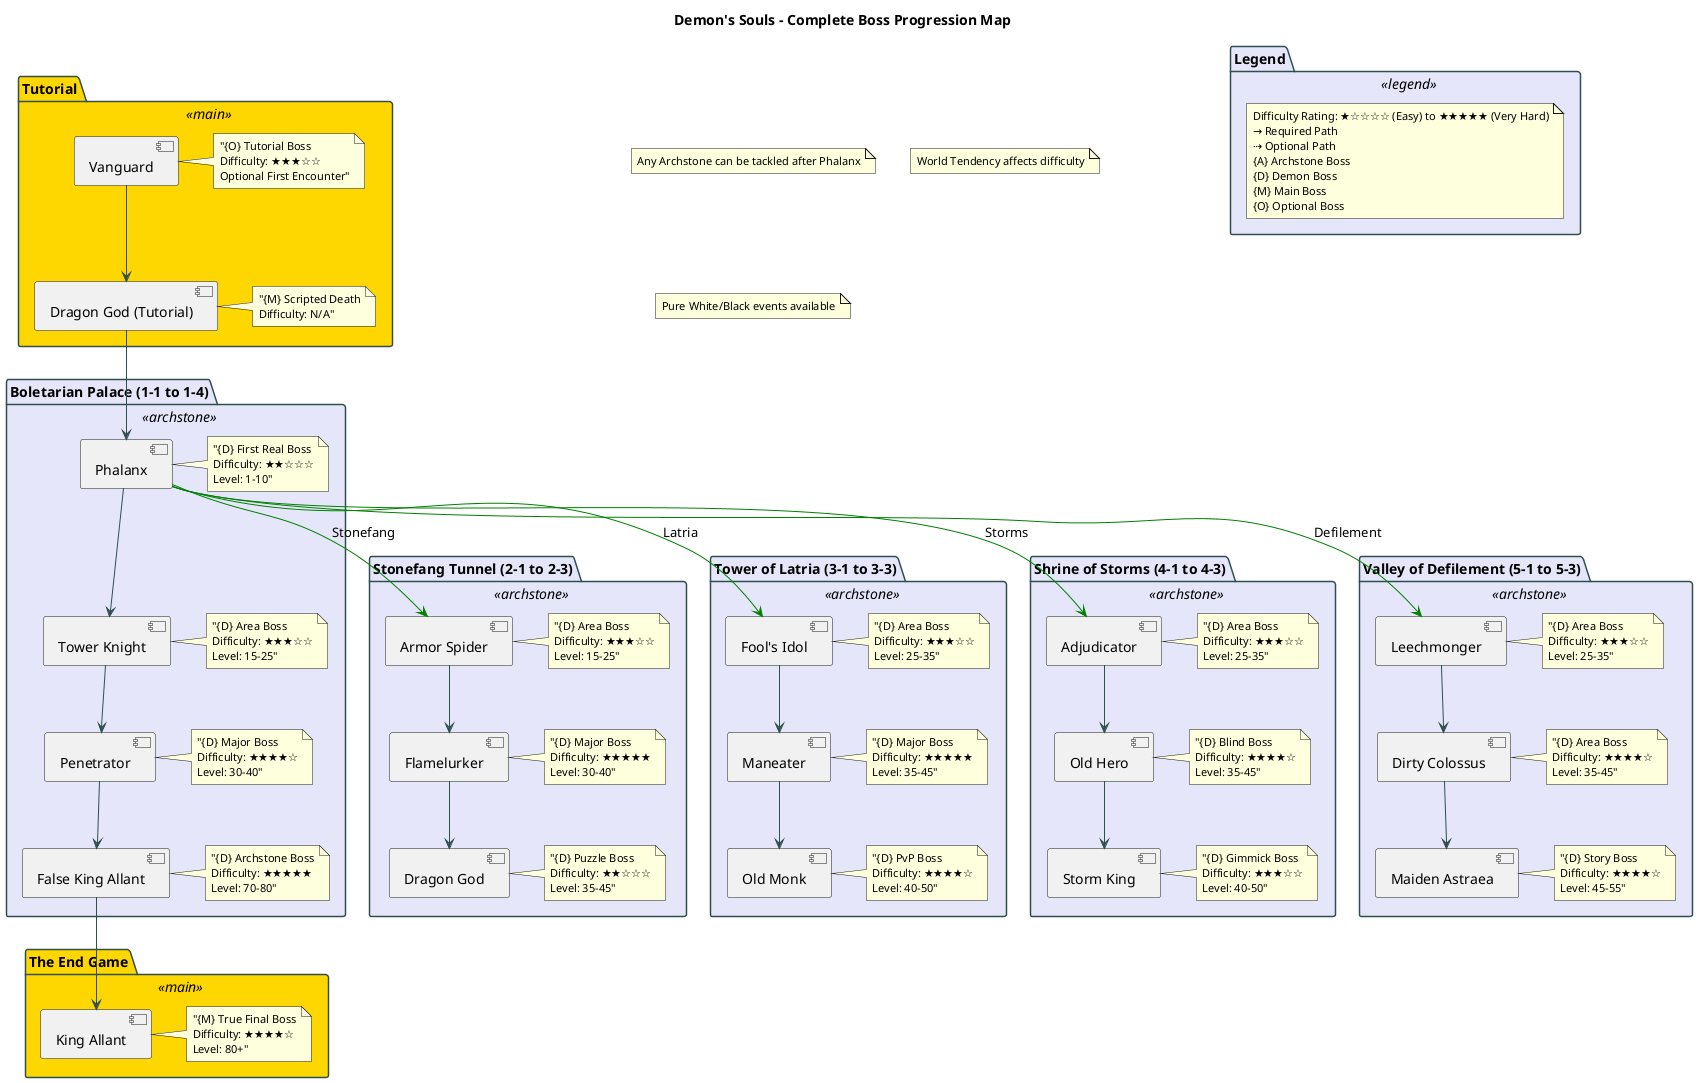 @startuml
!define MAIN_COLOR #FFD700
!define OPTIONAL_COLOR #C0C0C0
!define ARCHSTONE_COLOR #E6E6FA
!define LEGEND_COLOR #E6E6FA
!define DIFFICULTY_HIGH #FF0000
!define DIFFICULTY_MEDIUM #FFA500
!define DIFFICULTY_LOW #008000

skinparam {
    PackageBackgroundColor<<main>> MAIN_COLOR
    PackageBackgroundColor<<optional>> OPTIONAL_COLOR
    PackageBackgroundColor<<archstone>> ARCHSTONE_COLOR
    PackageBackgroundColor<<legend>> LEGEND_COLOR
    ArrowColor #2F4F4F
    PackageBorderColor #2F4F4F
    NodeFontSize 12
    NoteFontSize 11
}

title Demon's Souls - Complete Boss Progression Map

package "Legend" <<legend>> {
    note as N1
        Difficulty Rating: ★☆☆☆☆ (Easy) to ★★★★★ (Very Hard)
        → Required Path
        ⇢ Optional Path
        {A} Archstone Boss
        {D} Demon Boss
        {M} Main Boss
        {O} Optional Boss
    end note
}

package "Tutorial" <<main>> {
    [Vanguard] as Vanguard
    note right: "{O} Tutorial Boss\nDifficulty: ★★★☆☆\nOptional First Encounter"
    
    [Dragon God (Tutorial)] as DragonTutorial
    note right: "{M} Scripted Death\nDifficulty: N/A"
}

package "Boletarian Palace (1-1 to 1-4)" <<archstone>> {
    [Phalanx] as Phalanx
    note right: "{D} First Real Boss\nDifficulty: ★★☆☆☆\nLevel: 1-10"
    
    [Tower Knight] as TowerKnight
    note right: "{D} Area Boss\nDifficulty: ★★★☆☆\nLevel: 15-25"
    
    [Penetrator] as Penetrator
    note right: "{D} Major Boss\nDifficulty: ★★★★☆\nLevel: 30-40"
    
    [False King Allant] as FalseKing
    note right: "{D} Archstone Boss\nDifficulty: ★★★★★\nLevel: 70-80"
}

package "Stonefang Tunnel (2-1 to 2-3)" <<archstone>> {
    [Armor Spider] as Spider
    note right: "{D} Area Boss\nDifficulty: ★★★☆☆\nLevel: 15-25"
    
    [Flamelurker] as Flamelurker
    note right: "{D} Major Boss\nDifficulty: ★★★★★\nLevel: 30-40"
    
    [Dragon God] as DragonGod
    note right: "{D} Puzzle Boss\nDifficulty: ★★☆☆☆\nLevel: 35-45"
}

package "Tower of Latria (3-1 to 3-3)" <<archstone>> {
    [Fool's Idol] as Idol
    note right: "{D} Area Boss\nDifficulty: ★★★☆☆\nLevel: 25-35"
    
    [Maneater] as Maneater
    note right: "{D} Major Boss\nDifficulty: ★★★★★\nLevel: 35-45"
    
    [Old Monk] as OldMonk
    note right: "{D} PvP Boss\nDifficulty: ★★★★☆\nLevel: 40-50"
}

package "Shrine of Storms (4-1 to 4-3)" <<archstone>> {
    [Adjudicator] as Adjudicator
    note right: "{D} Area Boss\nDifficulty: ★★★☆☆\nLevel: 25-35"
    
    [Old Hero] as OldHero
    note right: "{D} Blind Boss\nDifficulty: ★★★★☆\nLevel: 35-45"
    
    [Storm King] as StormKing
    note right: "{D} Gimmick Boss\nDifficulty: ★★★☆☆\nLevel: 40-50"
}

package "Valley of Defilement (5-1 to 5-3)" <<archstone>> {
    [Leechmonger] as Leechmonger
    note right: "{D} Area Boss\nDifficulty: ★★★☆☆\nLevel: 25-35"
    
    [Dirty Colossus] as Colossus
    note right: "{D} Area Boss\nDifficulty: ★★★★☆\nLevel: 35-45"
    
    [Maiden Astraea] as Astraea
    note right: "{D} Story Boss\nDifficulty: ★★★★☆\nLevel: 45-55"
}

package "The End Game" <<main>> {
    [King Allant] as TrueKing
    note right: "{M} True Final Boss\nDifficulty: ★★★★☆\nLevel: 80+"
}

' Main Story Progression
Vanguard --> DragonTutorial
DragonTutorial --> Phalanx
Phalanx --> TowerKnight
TowerKnight --> Penetrator
Penetrator --> FalseKing

' Archstone Progressions
Phalanx -[#green]-> Spider : "Stonefang"
Phalanx -[#green]-> Idol : "Latria"
Phalanx -[#green]-> Adjudicator : "Storms"
Phalanx -[#green]-> Leechmonger : "Defilement"

' Individual Archstone Paths
Spider --> Flamelurker
Flamelurker --> DragonGod

Idol --> Maneater
Maneater --> OldMonk

Adjudicator --> OldHero
OldHero --> StormKing

Leechmonger --> Colossus
Colossus --> Astraea

' End Game
FalseKing --> TrueKing

' Additional Notes
note "Any Archstone can be tackled after Phalanx" as N2
note "World Tendency affects difficulty" as N3
note "Pure White/Black events available" as N4

@enduml
